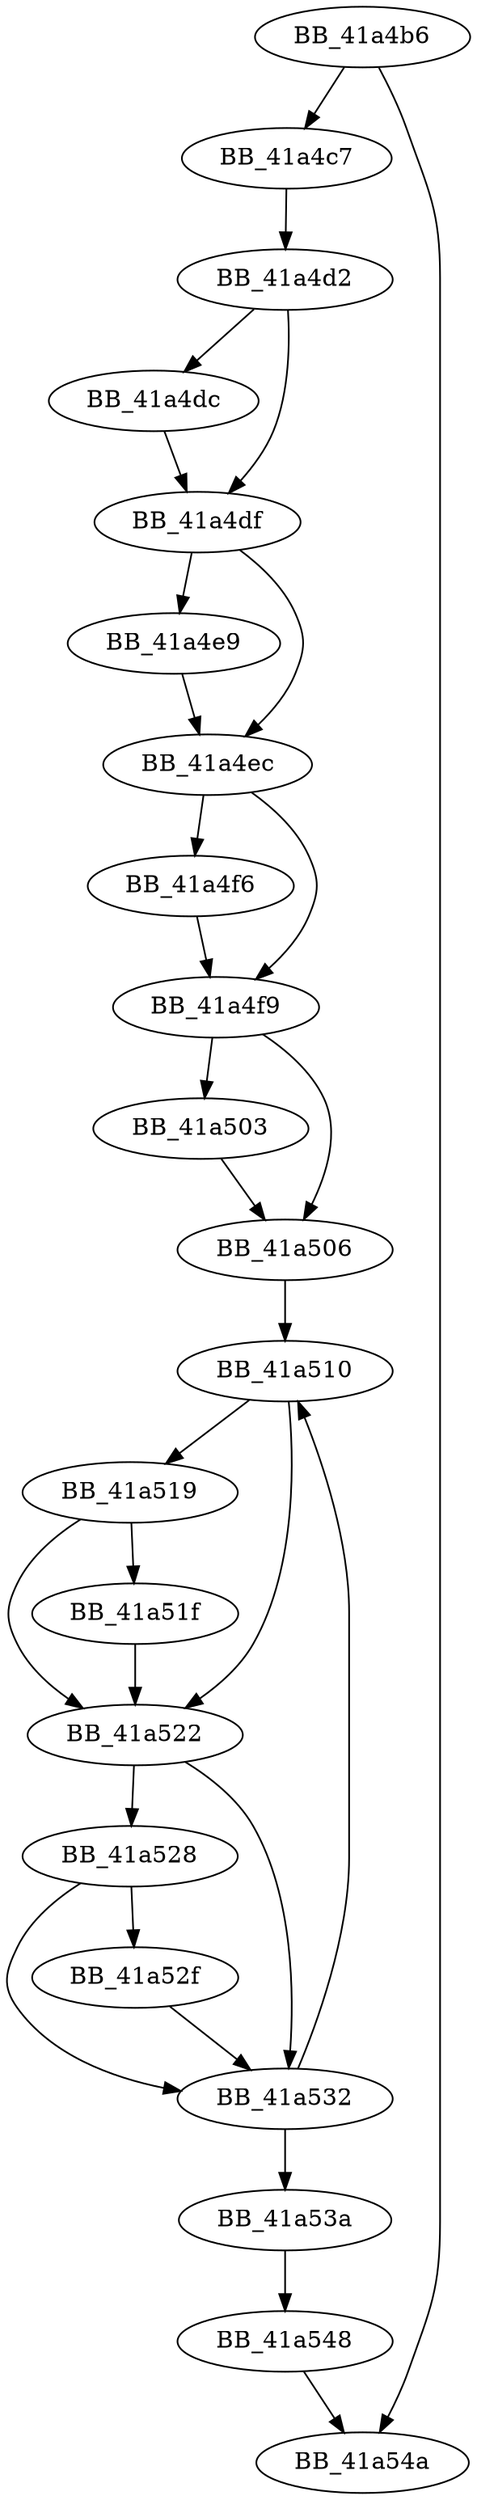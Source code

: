 DiGraph ___removelocaleref{
BB_41a4b6->BB_41a4c7
BB_41a4b6->BB_41a54a
BB_41a4c7->BB_41a4d2
BB_41a4d2->BB_41a4dc
BB_41a4d2->BB_41a4df
BB_41a4dc->BB_41a4df
BB_41a4df->BB_41a4e9
BB_41a4df->BB_41a4ec
BB_41a4e9->BB_41a4ec
BB_41a4ec->BB_41a4f6
BB_41a4ec->BB_41a4f9
BB_41a4f6->BB_41a4f9
BB_41a4f9->BB_41a503
BB_41a4f9->BB_41a506
BB_41a503->BB_41a506
BB_41a506->BB_41a510
BB_41a510->BB_41a519
BB_41a510->BB_41a522
BB_41a519->BB_41a51f
BB_41a519->BB_41a522
BB_41a51f->BB_41a522
BB_41a522->BB_41a528
BB_41a522->BB_41a532
BB_41a528->BB_41a52f
BB_41a528->BB_41a532
BB_41a52f->BB_41a532
BB_41a532->BB_41a510
BB_41a532->BB_41a53a
BB_41a53a->BB_41a548
BB_41a548->BB_41a54a
}
